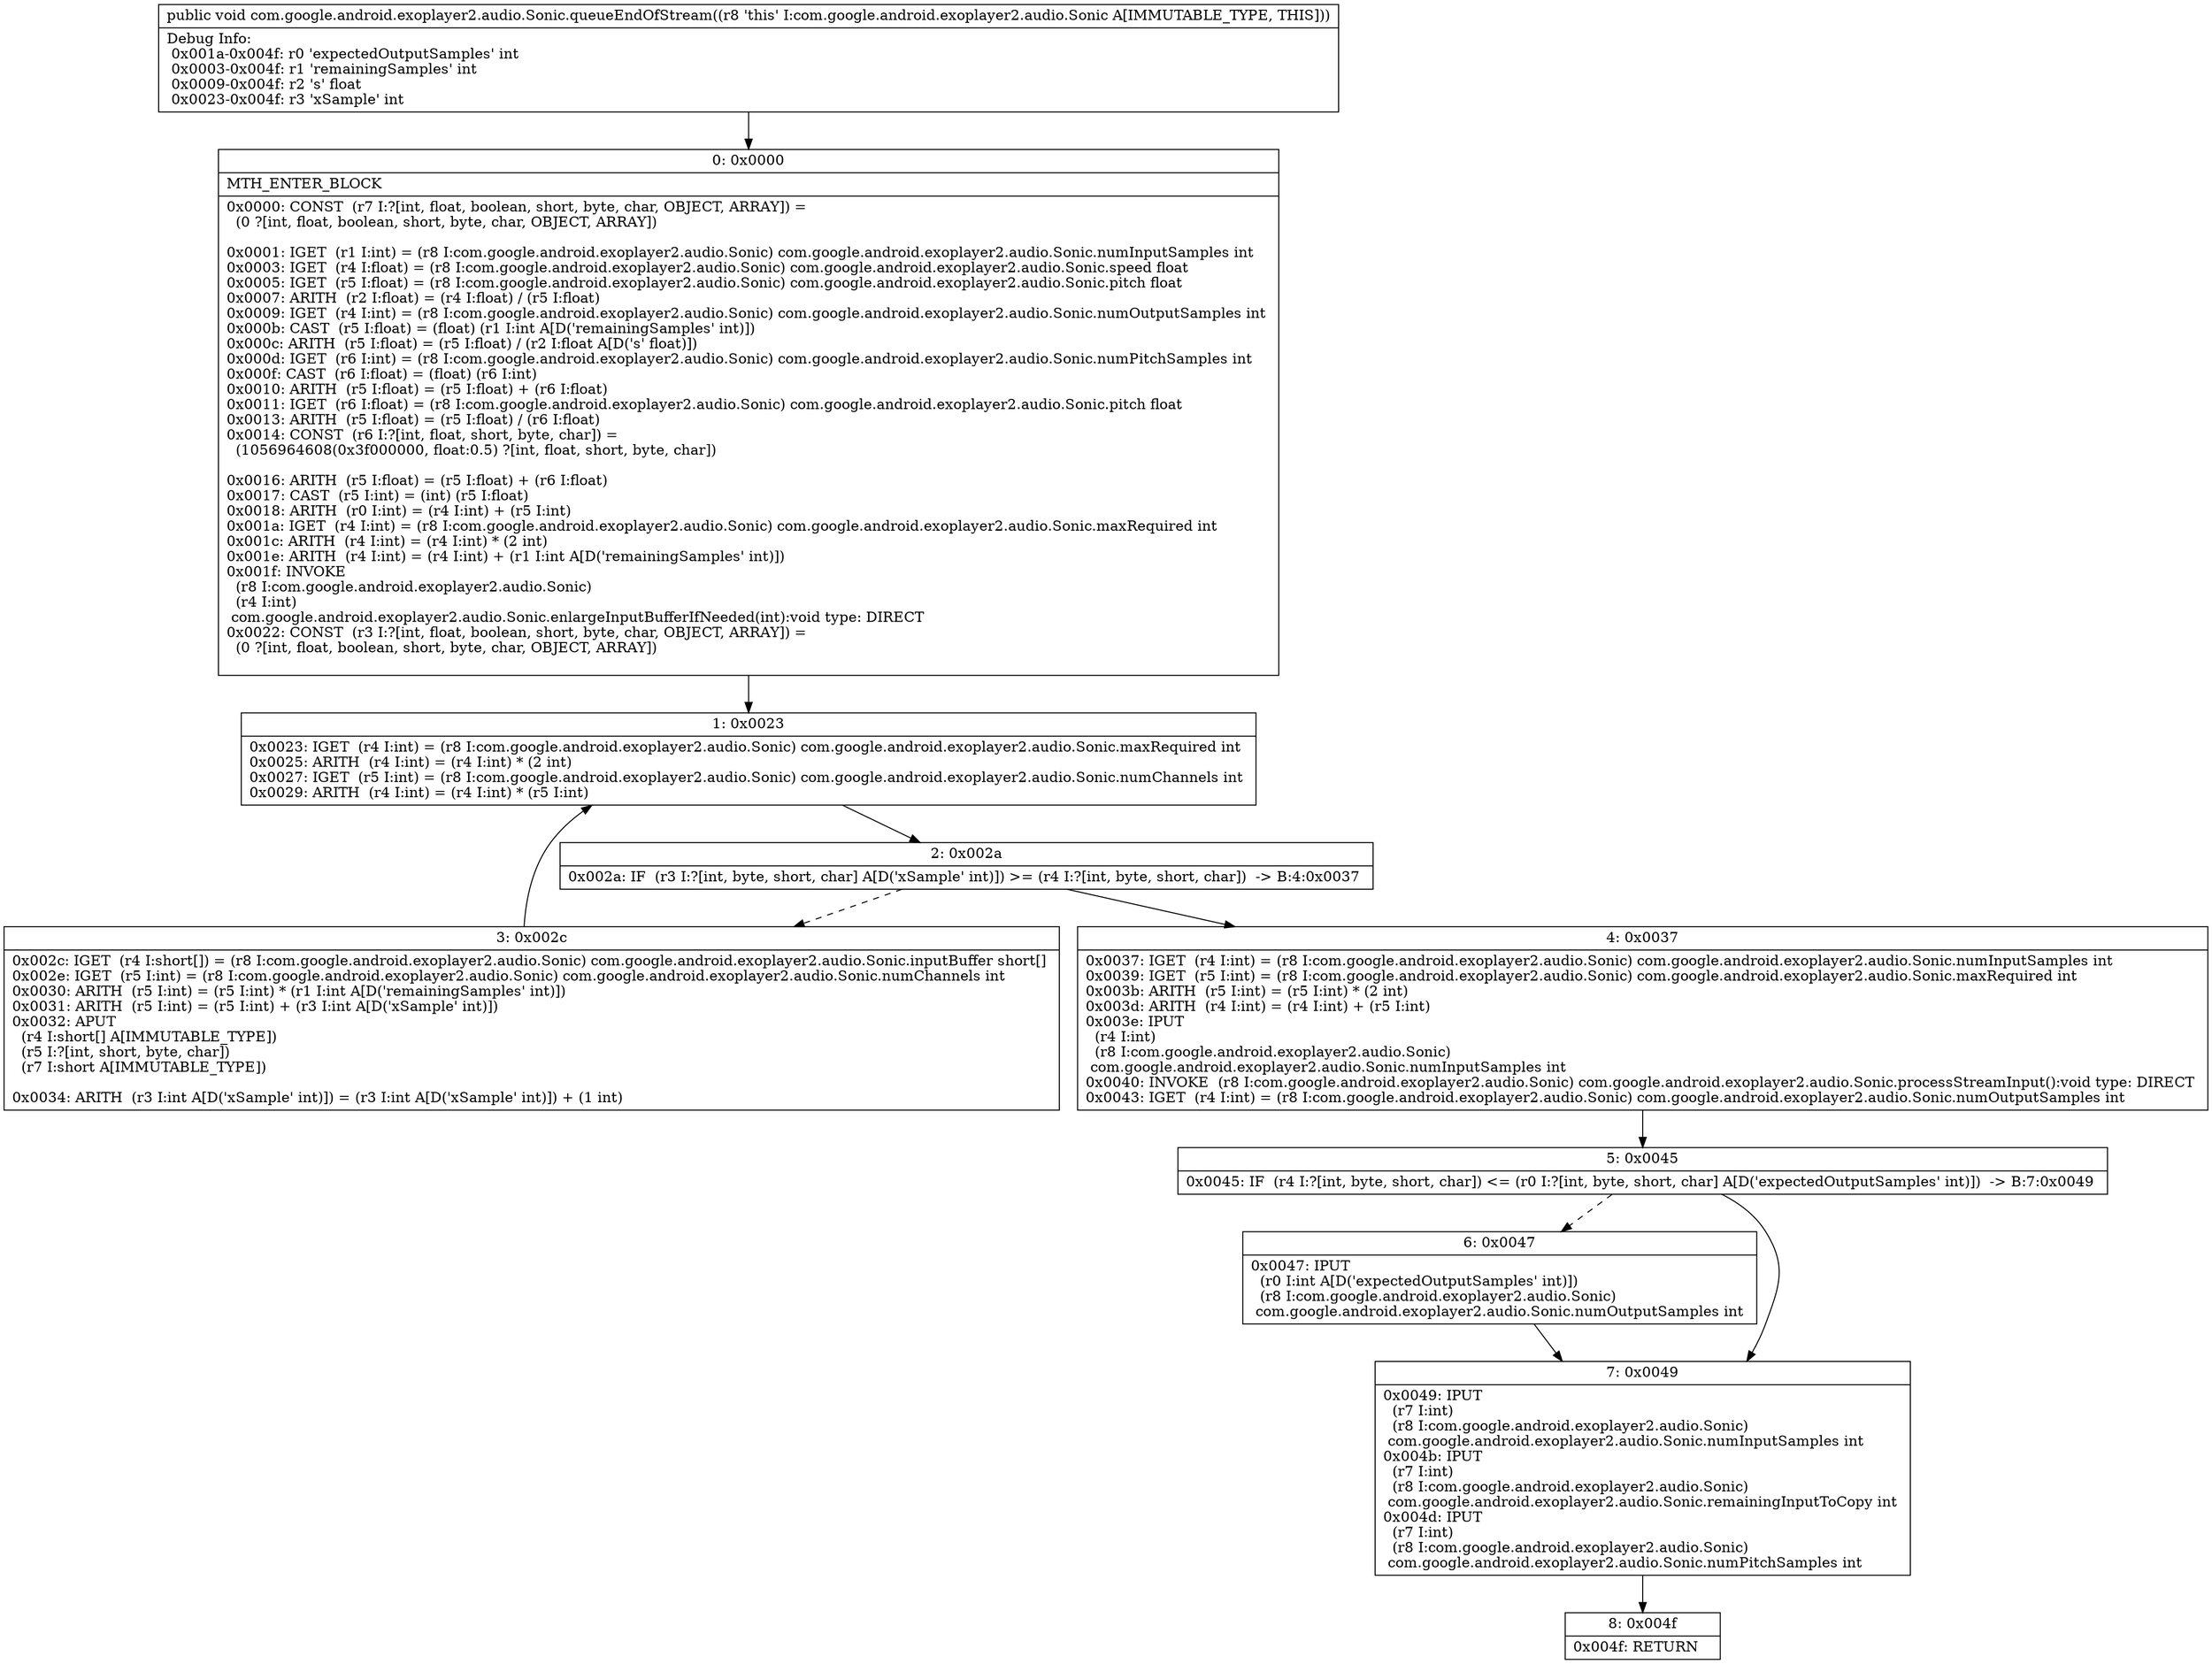 digraph "CFG forcom.google.android.exoplayer2.audio.Sonic.queueEndOfStream()V" {
Node_0 [shape=record,label="{0\:\ 0x0000|MTH_ENTER_BLOCK\l|0x0000: CONST  (r7 I:?[int, float, boolean, short, byte, char, OBJECT, ARRAY]) = \l  (0 ?[int, float, boolean, short, byte, char, OBJECT, ARRAY])\l \l0x0001: IGET  (r1 I:int) = (r8 I:com.google.android.exoplayer2.audio.Sonic) com.google.android.exoplayer2.audio.Sonic.numInputSamples int \l0x0003: IGET  (r4 I:float) = (r8 I:com.google.android.exoplayer2.audio.Sonic) com.google.android.exoplayer2.audio.Sonic.speed float \l0x0005: IGET  (r5 I:float) = (r8 I:com.google.android.exoplayer2.audio.Sonic) com.google.android.exoplayer2.audio.Sonic.pitch float \l0x0007: ARITH  (r2 I:float) = (r4 I:float) \/ (r5 I:float) \l0x0009: IGET  (r4 I:int) = (r8 I:com.google.android.exoplayer2.audio.Sonic) com.google.android.exoplayer2.audio.Sonic.numOutputSamples int \l0x000b: CAST  (r5 I:float) = (float) (r1 I:int A[D('remainingSamples' int)]) \l0x000c: ARITH  (r5 I:float) = (r5 I:float) \/ (r2 I:float A[D('s' float)]) \l0x000d: IGET  (r6 I:int) = (r8 I:com.google.android.exoplayer2.audio.Sonic) com.google.android.exoplayer2.audio.Sonic.numPitchSamples int \l0x000f: CAST  (r6 I:float) = (float) (r6 I:int) \l0x0010: ARITH  (r5 I:float) = (r5 I:float) + (r6 I:float) \l0x0011: IGET  (r6 I:float) = (r8 I:com.google.android.exoplayer2.audio.Sonic) com.google.android.exoplayer2.audio.Sonic.pitch float \l0x0013: ARITH  (r5 I:float) = (r5 I:float) \/ (r6 I:float) \l0x0014: CONST  (r6 I:?[int, float, short, byte, char]) = \l  (1056964608(0x3f000000, float:0.5) ?[int, float, short, byte, char])\l \l0x0016: ARITH  (r5 I:float) = (r5 I:float) + (r6 I:float) \l0x0017: CAST  (r5 I:int) = (int) (r5 I:float) \l0x0018: ARITH  (r0 I:int) = (r4 I:int) + (r5 I:int) \l0x001a: IGET  (r4 I:int) = (r8 I:com.google.android.exoplayer2.audio.Sonic) com.google.android.exoplayer2.audio.Sonic.maxRequired int \l0x001c: ARITH  (r4 I:int) = (r4 I:int) * (2 int) \l0x001e: ARITH  (r4 I:int) = (r4 I:int) + (r1 I:int A[D('remainingSamples' int)]) \l0x001f: INVOKE  \l  (r8 I:com.google.android.exoplayer2.audio.Sonic)\l  (r4 I:int)\l com.google.android.exoplayer2.audio.Sonic.enlargeInputBufferIfNeeded(int):void type: DIRECT \l0x0022: CONST  (r3 I:?[int, float, boolean, short, byte, char, OBJECT, ARRAY]) = \l  (0 ?[int, float, boolean, short, byte, char, OBJECT, ARRAY])\l \l}"];
Node_1 [shape=record,label="{1\:\ 0x0023|0x0023: IGET  (r4 I:int) = (r8 I:com.google.android.exoplayer2.audio.Sonic) com.google.android.exoplayer2.audio.Sonic.maxRequired int \l0x0025: ARITH  (r4 I:int) = (r4 I:int) * (2 int) \l0x0027: IGET  (r5 I:int) = (r8 I:com.google.android.exoplayer2.audio.Sonic) com.google.android.exoplayer2.audio.Sonic.numChannels int \l0x0029: ARITH  (r4 I:int) = (r4 I:int) * (r5 I:int) \l}"];
Node_2 [shape=record,label="{2\:\ 0x002a|0x002a: IF  (r3 I:?[int, byte, short, char] A[D('xSample' int)]) \>= (r4 I:?[int, byte, short, char])  \-\> B:4:0x0037 \l}"];
Node_3 [shape=record,label="{3\:\ 0x002c|0x002c: IGET  (r4 I:short[]) = (r8 I:com.google.android.exoplayer2.audio.Sonic) com.google.android.exoplayer2.audio.Sonic.inputBuffer short[] \l0x002e: IGET  (r5 I:int) = (r8 I:com.google.android.exoplayer2.audio.Sonic) com.google.android.exoplayer2.audio.Sonic.numChannels int \l0x0030: ARITH  (r5 I:int) = (r5 I:int) * (r1 I:int A[D('remainingSamples' int)]) \l0x0031: ARITH  (r5 I:int) = (r5 I:int) + (r3 I:int A[D('xSample' int)]) \l0x0032: APUT  \l  (r4 I:short[] A[IMMUTABLE_TYPE])\l  (r5 I:?[int, short, byte, char])\l  (r7 I:short A[IMMUTABLE_TYPE])\l \l0x0034: ARITH  (r3 I:int A[D('xSample' int)]) = (r3 I:int A[D('xSample' int)]) + (1 int) \l}"];
Node_4 [shape=record,label="{4\:\ 0x0037|0x0037: IGET  (r4 I:int) = (r8 I:com.google.android.exoplayer2.audio.Sonic) com.google.android.exoplayer2.audio.Sonic.numInputSamples int \l0x0039: IGET  (r5 I:int) = (r8 I:com.google.android.exoplayer2.audio.Sonic) com.google.android.exoplayer2.audio.Sonic.maxRequired int \l0x003b: ARITH  (r5 I:int) = (r5 I:int) * (2 int) \l0x003d: ARITH  (r4 I:int) = (r4 I:int) + (r5 I:int) \l0x003e: IPUT  \l  (r4 I:int)\l  (r8 I:com.google.android.exoplayer2.audio.Sonic)\l com.google.android.exoplayer2.audio.Sonic.numInputSamples int \l0x0040: INVOKE  (r8 I:com.google.android.exoplayer2.audio.Sonic) com.google.android.exoplayer2.audio.Sonic.processStreamInput():void type: DIRECT \l0x0043: IGET  (r4 I:int) = (r8 I:com.google.android.exoplayer2.audio.Sonic) com.google.android.exoplayer2.audio.Sonic.numOutputSamples int \l}"];
Node_5 [shape=record,label="{5\:\ 0x0045|0x0045: IF  (r4 I:?[int, byte, short, char]) \<= (r0 I:?[int, byte, short, char] A[D('expectedOutputSamples' int)])  \-\> B:7:0x0049 \l}"];
Node_6 [shape=record,label="{6\:\ 0x0047|0x0047: IPUT  \l  (r0 I:int A[D('expectedOutputSamples' int)])\l  (r8 I:com.google.android.exoplayer2.audio.Sonic)\l com.google.android.exoplayer2.audio.Sonic.numOutputSamples int \l}"];
Node_7 [shape=record,label="{7\:\ 0x0049|0x0049: IPUT  \l  (r7 I:int)\l  (r8 I:com.google.android.exoplayer2.audio.Sonic)\l com.google.android.exoplayer2.audio.Sonic.numInputSamples int \l0x004b: IPUT  \l  (r7 I:int)\l  (r8 I:com.google.android.exoplayer2.audio.Sonic)\l com.google.android.exoplayer2.audio.Sonic.remainingInputToCopy int \l0x004d: IPUT  \l  (r7 I:int)\l  (r8 I:com.google.android.exoplayer2.audio.Sonic)\l com.google.android.exoplayer2.audio.Sonic.numPitchSamples int \l}"];
Node_8 [shape=record,label="{8\:\ 0x004f|0x004f: RETURN   \l}"];
MethodNode[shape=record,label="{public void com.google.android.exoplayer2.audio.Sonic.queueEndOfStream((r8 'this' I:com.google.android.exoplayer2.audio.Sonic A[IMMUTABLE_TYPE, THIS]))  | Debug Info:\l  0x001a\-0x004f: r0 'expectedOutputSamples' int\l  0x0003\-0x004f: r1 'remainingSamples' int\l  0x0009\-0x004f: r2 's' float\l  0x0023\-0x004f: r3 'xSample' int\l}"];
MethodNode -> Node_0;
Node_0 -> Node_1;
Node_1 -> Node_2;
Node_2 -> Node_3[style=dashed];
Node_2 -> Node_4;
Node_3 -> Node_1;
Node_4 -> Node_5;
Node_5 -> Node_6[style=dashed];
Node_5 -> Node_7;
Node_6 -> Node_7;
Node_7 -> Node_8;
}

